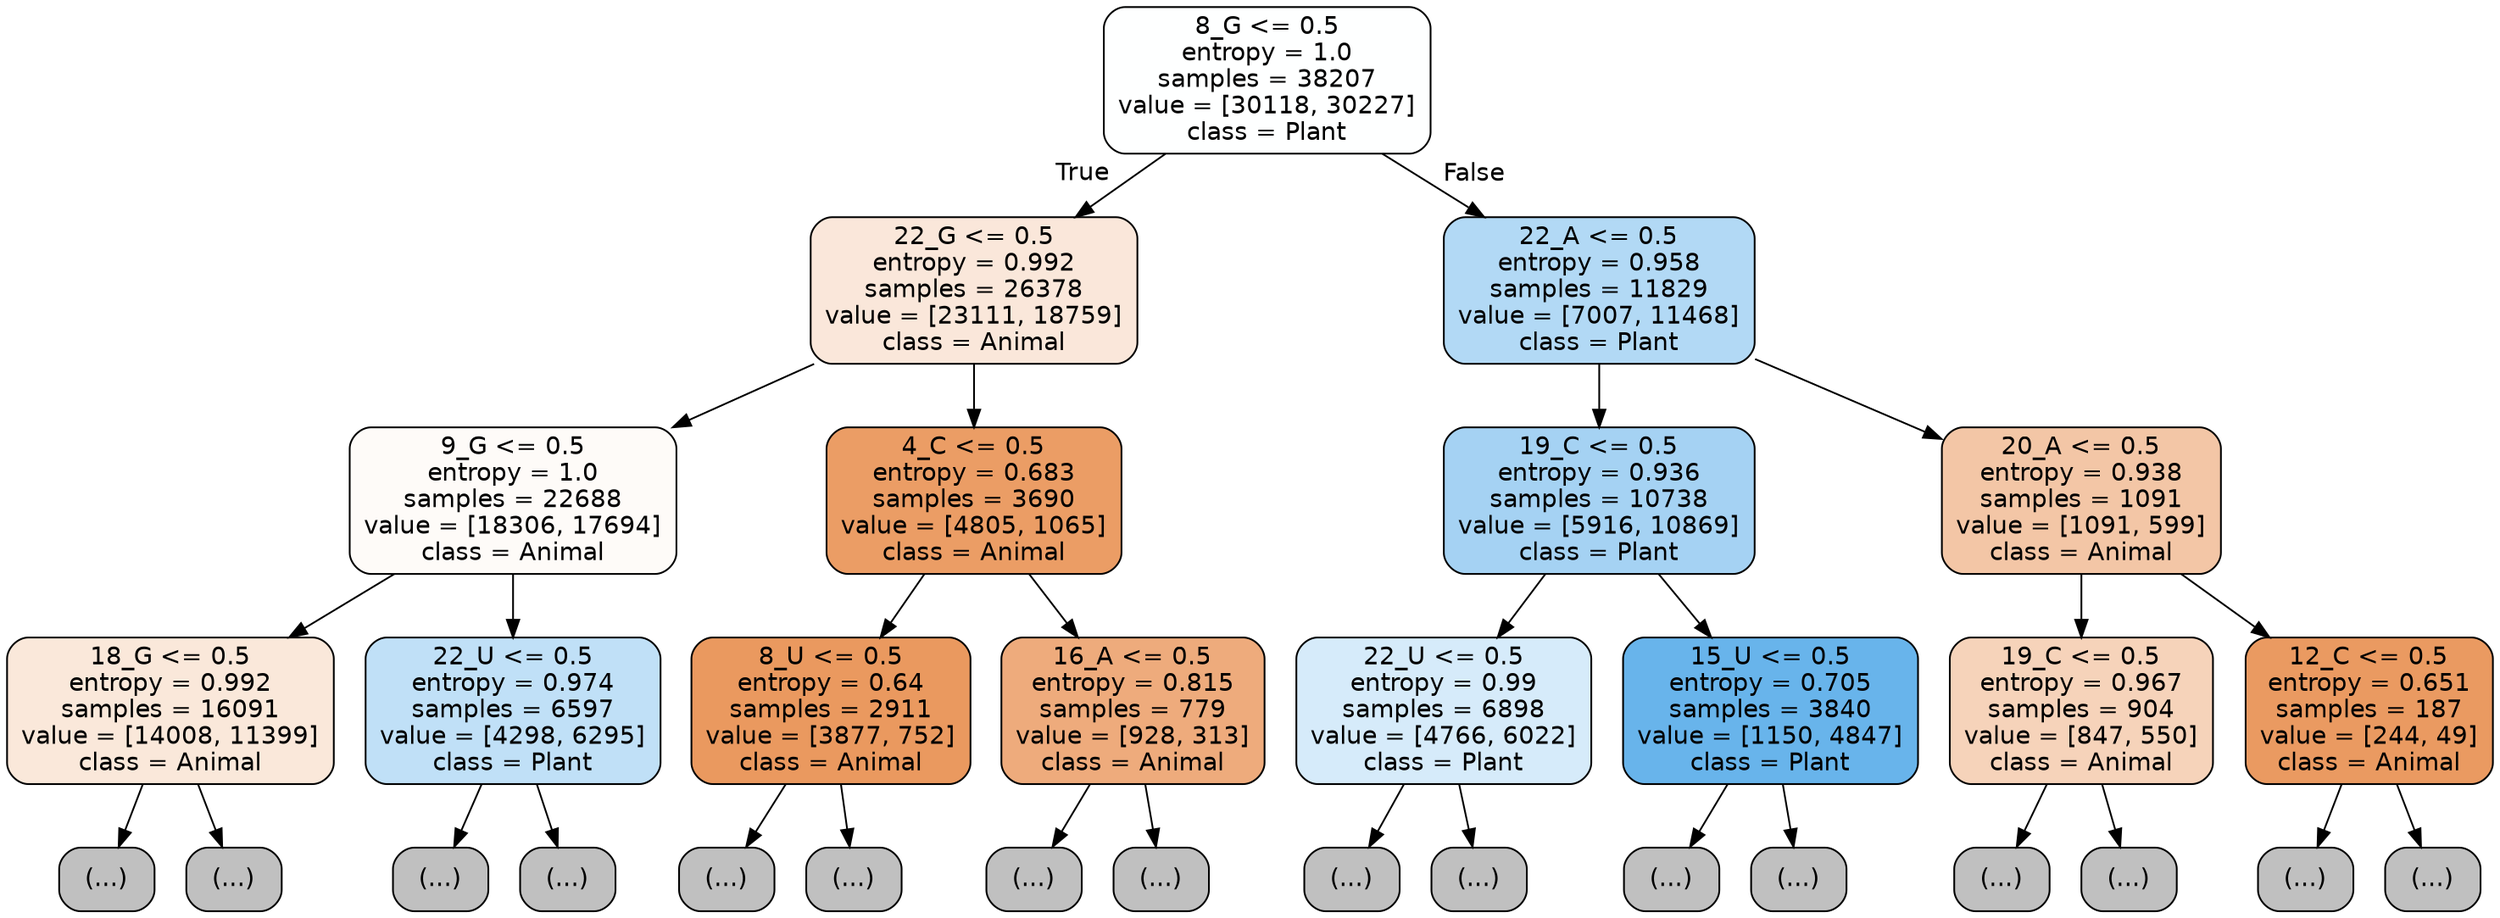digraph Tree {
node [shape=box, style="filled, rounded", color="black", fontname="helvetica"] ;
edge [fontname="helvetica"] ;
0 [label="8_G <= 0.5\nentropy = 1.0\nsamples = 38207\nvalue = [30118, 30227]\nclass = Plant", fillcolor="#feffff"] ;
1 [label="22_G <= 0.5\nentropy = 0.992\nsamples = 26378\nvalue = [23111, 18759]\nclass = Animal", fillcolor="#fae7da"] ;
0 -> 1 [labeldistance=2.5, labelangle=45, headlabel="True"] ;
2 [label="9_G <= 0.5\nentropy = 1.0\nsamples = 22688\nvalue = [18306, 17694]\nclass = Animal", fillcolor="#fefbf8"] ;
1 -> 2 ;
3 [label="18_G <= 0.5\nentropy = 0.992\nsamples = 16091\nvalue = [14008, 11399]\nclass = Animal", fillcolor="#fae8da"] ;
2 -> 3 ;
4 [label="(...)", fillcolor="#C0C0C0"] ;
3 -> 4 ;
5793 [label="(...)", fillcolor="#C0C0C0"] ;
3 -> 5793 ;
7862 [label="22_U <= 0.5\nentropy = 0.974\nsamples = 6597\nvalue = [4298, 6295]\nclass = Plant", fillcolor="#c0e0f7"] ;
2 -> 7862 ;
7863 [label="(...)", fillcolor="#C0C0C0"] ;
7862 -> 7863 ;
10378 [label="(...)", fillcolor="#C0C0C0"] ;
7862 -> 10378 ;
10767 [label="4_C <= 0.5\nentropy = 0.683\nsamples = 3690\nvalue = [4805, 1065]\nclass = Animal", fillcolor="#eb9d65"] ;
1 -> 10767 ;
10768 [label="8_U <= 0.5\nentropy = 0.64\nsamples = 2911\nvalue = [3877, 752]\nclass = Animal", fillcolor="#ea995f"] ;
10767 -> 10768 ;
10769 [label="(...)", fillcolor="#C0C0C0"] ;
10768 -> 10769 ;
11458 [label="(...)", fillcolor="#C0C0C0"] ;
10768 -> 11458 ;
11877 [label="16_A <= 0.5\nentropy = 0.815\nsamples = 779\nvalue = [928, 313]\nclass = Animal", fillcolor="#eeab7c"] ;
10767 -> 11877 ;
11878 [label="(...)", fillcolor="#C0C0C0"] ;
11877 -> 11878 ;
12131 [label="(...)", fillcolor="#C0C0C0"] ;
11877 -> 12131 ;
12188 [label="22_A <= 0.5\nentropy = 0.958\nsamples = 11829\nvalue = [7007, 11468]\nclass = Plant", fillcolor="#b2d9f5"] ;
0 -> 12188 [labeldistance=2.5, labelangle=-45, headlabel="False"] ;
12189 [label="19_C <= 0.5\nentropy = 0.936\nsamples = 10738\nvalue = [5916, 10869]\nclass = Plant", fillcolor="#a5d2f3"] ;
12188 -> 12189 ;
12190 [label="22_U <= 0.5\nentropy = 0.99\nsamples = 6898\nvalue = [4766, 6022]\nclass = Plant", fillcolor="#d6ebfa"] ;
12189 -> 12190 ;
12191 [label="(...)", fillcolor="#C0C0C0"] ;
12190 -> 12191 ;
14784 [label="(...)", fillcolor="#C0C0C0"] ;
12190 -> 14784 ;
15147 [label="15_U <= 0.5\nentropy = 0.705\nsamples = 3840\nvalue = [1150, 4847]\nclass = Plant", fillcolor="#68b4eb"] ;
12189 -> 15147 ;
15148 [label="(...)", fillcolor="#C0C0C0"] ;
15147 -> 15148 ;
15859 [label="(...)", fillcolor="#C0C0C0"] ;
15147 -> 15859 ;
16098 [label="20_A <= 0.5\nentropy = 0.938\nsamples = 1091\nvalue = [1091, 599]\nclass = Animal", fillcolor="#f3c6a6"] ;
12188 -> 16098 ;
16099 [label="19_C <= 0.5\nentropy = 0.967\nsamples = 904\nvalue = [847, 550]\nclass = Animal", fillcolor="#f6d3ba"] ;
16098 -> 16099 ;
16100 [label="(...)", fillcolor="#C0C0C0"] ;
16099 -> 16100 ;
16413 [label="(...)", fillcolor="#C0C0C0"] ;
16099 -> 16413 ;
16506 [label="12_C <= 0.5\nentropy = 0.651\nsamples = 187\nvalue = [244, 49]\nclass = Animal", fillcolor="#ea9a61"] ;
16098 -> 16506 ;
16507 [label="(...)", fillcolor="#C0C0C0"] ;
16506 -> 16507 ;
16582 [label="(...)", fillcolor="#C0C0C0"] ;
16506 -> 16582 ;
}